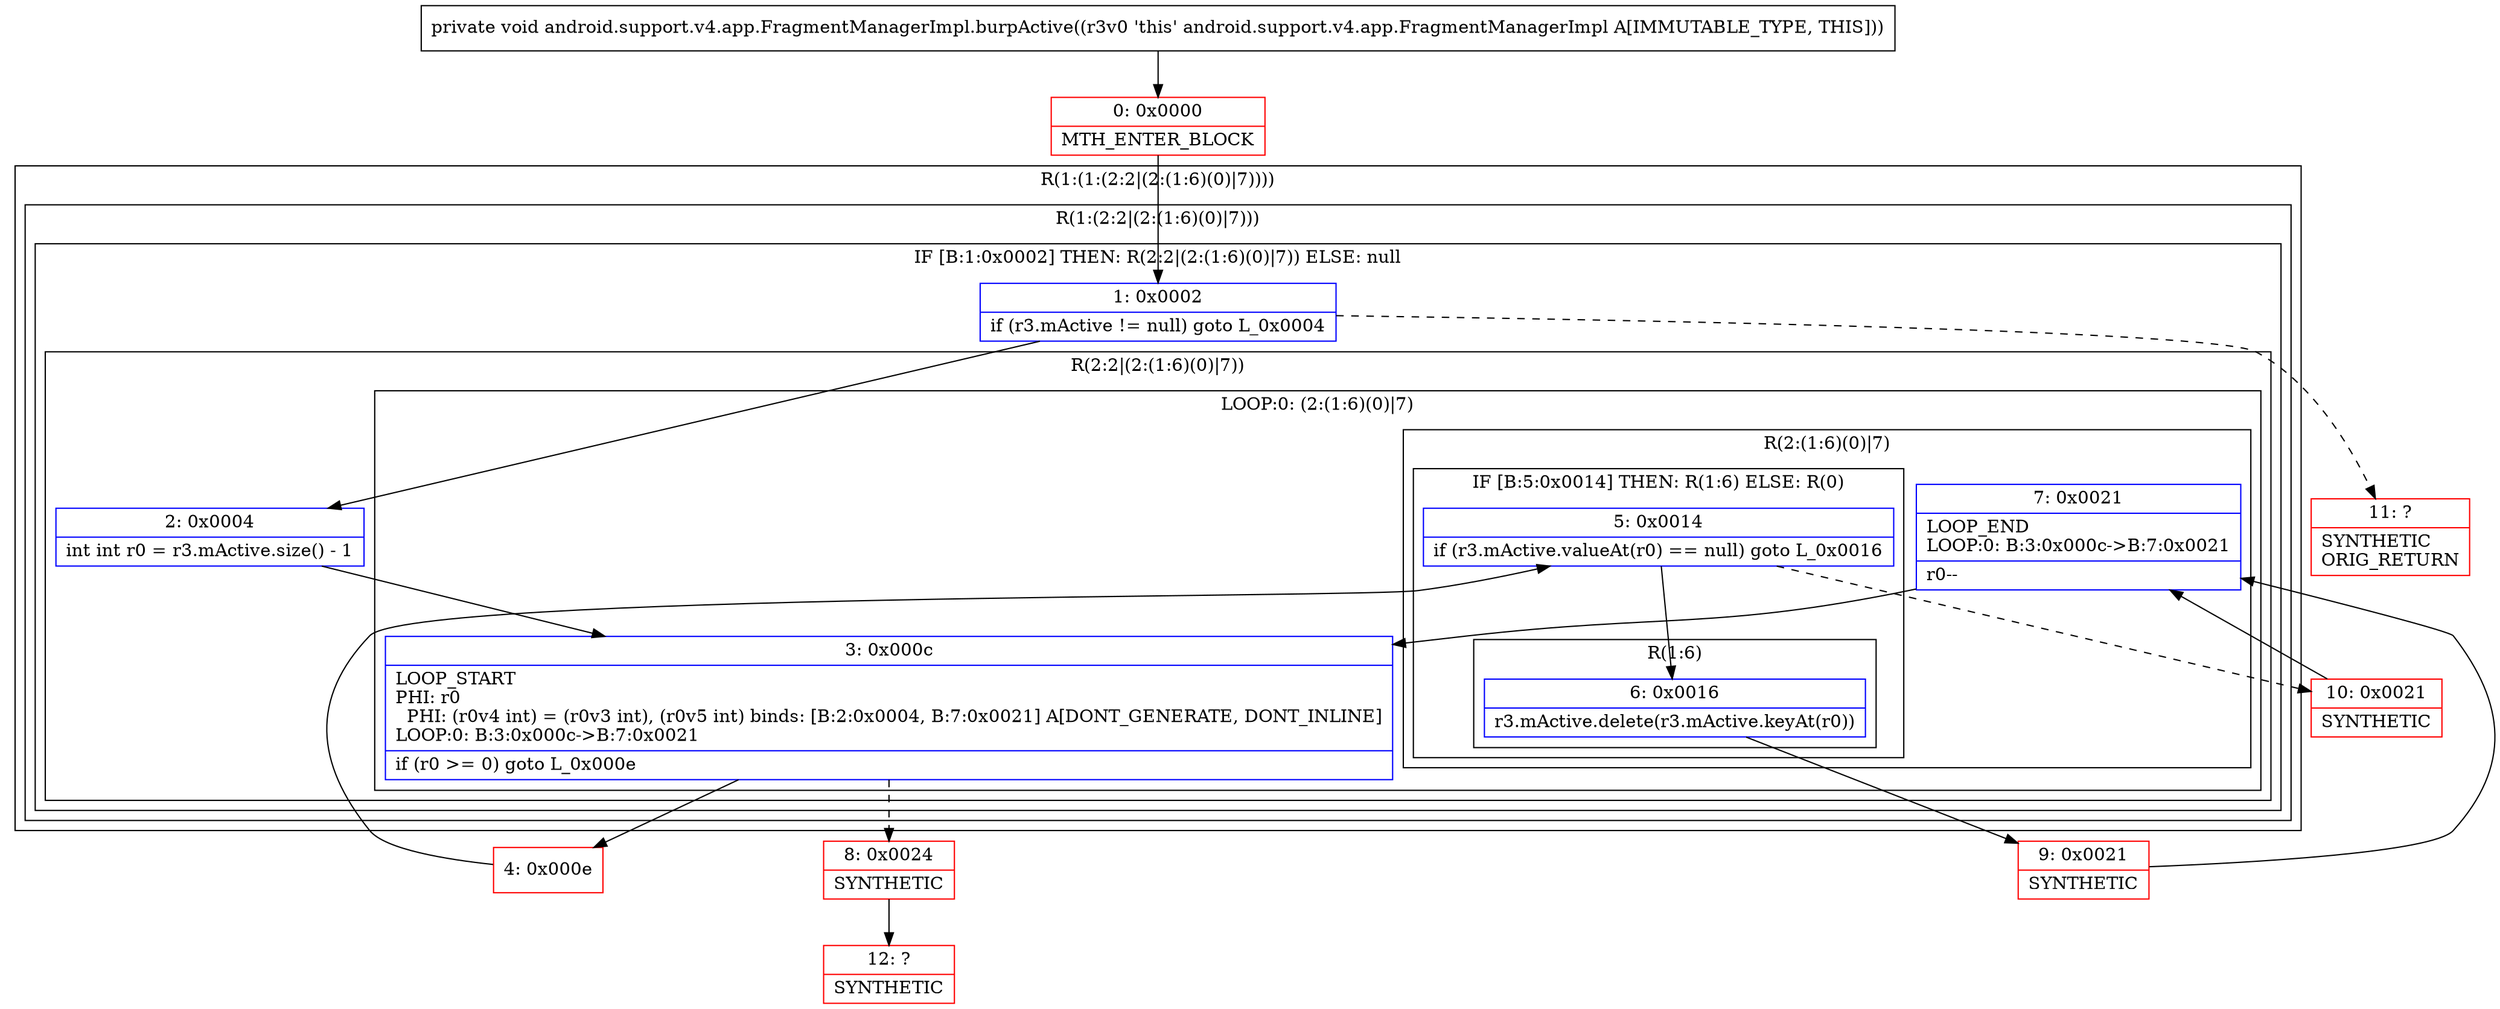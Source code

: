 digraph "CFG forandroid.support.v4.app.FragmentManagerImpl.burpActive()V" {
subgraph cluster_Region_2110982827 {
label = "R(1:(1:(2:2|(2:(1:6)(0)|7))))";
node [shape=record,color=blue];
subgraph cluster_Region_739700620 {
label = "R(1:(2:2|(2:(1:6)(0)|7)))";
node [shape=record,color=blue];
subgraph cluster_IfRegion_20957094 {
label = "IF [B:1:0x0002] THEN: R(2:2|(2:(1:6)(0)|7)) ELSE: null";
node [shape=record,color=blue];
Node_1 [shape=record,label="{1\:\ 0x0002|if (r3.mActive != null) goto L_0x0004\l}"];
subgraph cluster_Region_76693420 {
label = "R(2:2|(2:(1:6)(0)|7))";
node [shape=record,color=blue];
Node_2 [shape=record,label="{2\:\ 0x0004|int int r0 = r3.mActive.size() \- 1\l}"];
subgraph cluster_LoopRegion_32804216 {
label = "LOOP:0: (2:(1:6)(0)|7)";
node [shape=record,color=blue];
Node_3 [shape=record,label="{3\:\ 0x000c|LOOP_START\lPHI: r0 \l  PHI: (r0v4 int) = (r0v3 int), (r0v5 int) binds: [B:2:0x0004, B:7:0x0021] A[DONT_GENERATE, DONT_INLINE]\lLOOP:0: B:3:0x000c\-\>B:7:0x0021\l|if (r0 \>= 0) goto L_0x000e\l}"];
subgraph cluster_Region_1848687460 {
label = "R(2:(1:6)(0)|7)";
node [shape=record,color=blue];
subgraph cluster_IfRegion_1403538967 {
label = "IF [B:5:0x0014] THEN: R(1:6) ELSE: R(0)";
node [shape=record,color=blue];
Node_5 [shape=record,label="{5\:\ 0x0014|if (r3.mActive.valueAt(r0) == null) goto L_0x0016\l}"];
subgraph cluster_Region_1188197521 {
label = "R(1:6)";
node [shape=record,color=blue];
Node_6 [shape=record,label="{6\:\ 0x0016|r3.mActive.delete(r3.mActive.keyAt(r0))\l}"];
}
subgraph cluster_Region_1968207426 {
label = "R(0)";
node [shape=record,color=blue];
}
}
Node_7 [shape=record,label="{7\:\ 0x0021|LOOP_END\lLOOP:0: B:3:0x000c\-\>B:7:0x0021\l|r0\-\-\l}"];
}
}
}
}
}
}
Node_0 [shape=record,color=red,label="{0\:\ 0x0000|MTH_ENTER_BLOCK\l}"];
Node_4 [shape=record,color=red,label="{4\:\ 0x000e}"];
Node_8 [shape=record,color=red,label="{8\:\ 0x0024|SYNTHETIC\l}"];
Node_9 [shape=record,color=red,label="{9\:\ 0x0021|SYNTHETIC\l}"];
Node_10 [shape=record,color=red,label="{10\:\ 0x0021|SYNTHETIC\l}"];
Node_11 [shape=record,color=red,label="{11\:\ ?|SYNTHETIC\lORIG_RETURN\l}"];
Node_12 [shape=record,color=red,label="{12\:\ ?|SYNTHETIC\l}"];
MethodNode[shape=record,label="{private void android.support.v4.app.FragmentManagerImpl.burpActive((r3v0 'this' android.support.v4.app.FragmentManagerImpl A[IMMUTABLE_TYPE, THIS])) }"];
MethodNode -> Node_0;
Node_1 -> Node_2;
Node_1 -> Node_11[style=dashed];
Node_2 -> Node_3;
Node_3 -> Node_4;
Node_3 -> Node_8[style=dashed];
Node_5 -> Node_6;
Node_5 -> Node_10[style=dashed];
Node_6 -> Node_9;
Node_7 -> Node_3;
Node_0 -> Node_1;
Node_4 -> Node_5;
Node_8 -> Node_12;
Node_9 -> Node_7;
Node_10 -> Node_7;
}

